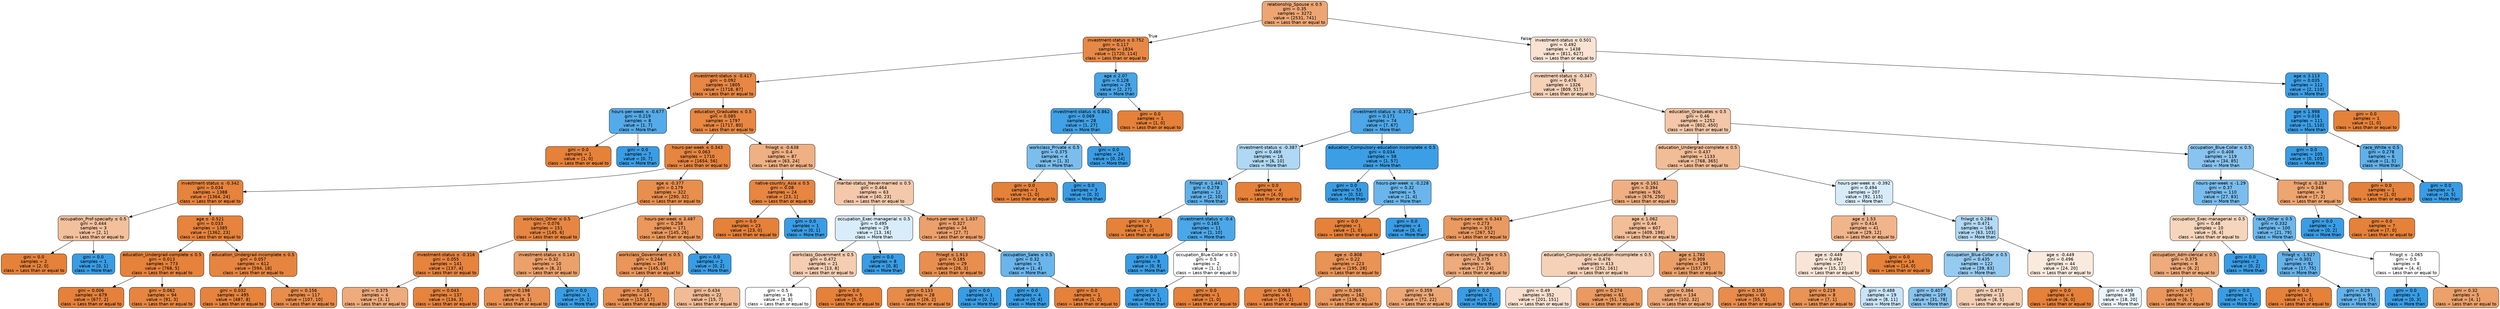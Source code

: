 digraph Tree {
node [shape=box, style="filled, rounded", color="black", fontname=helvetica] ;
edge [fontname=helvetica] ;
0 [label=<relationship_Spouse &le; 0.5<br/>gini = 0.35<br/>samples = 3272<br/>value = [2531, 741]<br/>class = Less than or equal to>, fillcolor="#e58139b4"] ;
1 [label=<investment-status &le; 0.752<br/>gini = 0.117<br/>samples = 1834<br/>value = [1720, 114]<br/>class = Less than or equal to>, fillcolor="#e58139ee"] ;
0 -> 1 [labeldistance=2.5, labelangle=45, headlabel="True"] ;
2 [label=<investment-status &le; -0.417<br/>gini = 0.092<br/>samples = 1805<br/>value = [1718, 87]<br/>class = Less than or equal to>, fillcolor="#e58139f2"] ;
1 -> 2 ;
3 [label=<hours-per-week &le; -0.677<br/>gini = 0.219<br/>samples = 8<br/>value = [1, 7]<br/>class = More than>, fillcolor="#399de5db"] ;
2 -> 3 ;
4 [label=<gini = 0.0<br/>samples = 1<br/>value = [1, 0]<br/>class = Less than or equal to>, fillcolor="#e58139ff"] ;
3 -> 4 ;
5 [label=<gini = 0.0<br/>samples = 7<br/>value = [0, 7]<br/>class = More than>, fillcolor="#399de5ff"] ;
3 -> 5 ;
6 [label=<education_Graduates &le; 0.5<br/>gini = 0.085<br/>samples = 1797<br/>value = [1717, 80]<br/>class = Less than or equal to>, fillcolor="#e58139f3"] ;
2 -> 6 ;
7 [label=<hours-per-week &le; 0.343<br/>gini = 0.063<br/>samples = 1710<br/>value = [1654, 56]<br/>class = Less than or equal to>, fillcolor="#e58139f6"] ;
6 -> 7 ;
8 [label=<investment-status &le; -0.342<br/>gini = 0.034<br/>samples = 1388<br/>value = [1364, 24]<br/>class = Less than or equal to>, fillcolor="#e58139fb"] ;
7 -> 8 ;
9 [label=<occupation_Prof-specialty &le; 0.5<br/>gini = 0.444<br/>samples = 3<br/>value = [2, 1]<br/>class = Less than or equal to>, fillcolor="#e581397f"] ;
8 -> 9 ;
10 [label=<gini = 0.0<br/>samples = 2<br/>value = [2, 0]<br/>class = Less than or equal to>, fillcolor="#e58139ff"] ;
9 -> 10 ;
11 [label=<gini = 0.0<br/>samples = 1<br/>value = [0, 1]<br/>class = More than>, fillcolor="#399de5ff"] ;
9 -> 11 ;
12 [label=<age &le; -0.521<br/>gini = 0.033<br/>samples = 1385<br/>value = [1362, 23]<br/>class = Less than or equal to>, fillcolor="#e58139fb"] ;
8 -> 12 ;
13 [label=<education_Undergrad-complete &le; 0.5<br/>gini = 0.013<br/>samples = 773<br/>value = [768, 5]<br/>class = Less than or equal to>, fillcolor="#e58139fd"] ;
12 -> 13 ;
14 [label=<gini = 0.006<br/>samples = 679<br/>value = [677, 2]<br/>class = Less than or equal to>, fillcolor="#e58139fe"] ;
13 -> 14 ;
15 [label=<gini = 0.062<br/>samples = 94<br/>value = [91, 3]<br/>class = Less than or equal to>, fillcolor="#e58139f7"] ;
13 -> 15 ;
16 [label=<education_Undergrad-incomplete &le; 0.5<br/>gini = 0.057<br/>samples = 612<br/>value = [594, 18]<br/>class = Less than or equal to>, fillcolor="#e58139f7"] ;
12 -> 16 ;
17 [label=<gini = 0.032<br/>samples = 495<br/>value = [487, 8]<br/>class = Less than or equal to>, fillcolor="#e58139fb"] ;
16 -> 17 ;
18 [label=<gini = 0.156<br/>samples = 117<br/>value = [107, 10]<br/>class = Less than or equal to>, fillcolor="#e58139e7"] ;
16 -> 18 ;
19 [label=<age &le; -0.377<br/>gini = 0.179<br/>samples = 322<br/>value = [290, 32]<br/>class = Less than or equal to>, fillcolor="#e58139e3"] ;
7 -> 19 ;
20 [label=<workclass_Other &le; 0.5<br/>gini = 0.076<br/>samples = 151<br/>value = [145, 6]<br/>class = Less than or equal to>, fillcolor="#e58139f4"] ;
19 -> 20 ;
21 [label=<investment-status &le; -0.316<br/>gini = 0.055<br/>samples = 141<br/>value = [137, 4]<br/>class = Less than or equal to>, fillcolor="#e58139f8"] ;
20 -> 21 ;
22 [label=<gini = 0.375<br/>samples = 4<br/>value = [3, 1]<br/>class = Less than or equal to>, fillcolor="#e58139aa"] ;
21 -> 22 ;
23 [label=<gini = 0.043<br/>samples = 137<br/>value = [134, 3]<br/>class = Less than or equal to>, fillcolor="#e58139f9"] ;
21 -> 23 ;
24 [label=<investment-status &le; 0.143<br/>gini = 0.32<br/>samples = 10<br/>value = [8, 2]<br/>class = Less than or equal to>, fillcolor="#e58139bf"] ;
20 -> 24 ;
25 [label=<gini = 0.198<br/>samples = 9<br/>value = [8, 1]<br/>class = Less than or equal to>, fillcolor="#e58139df"] ;
24 -> 25 ;
26 [label=<gini = 0.0<br/>samples = 1<br/>value = [0, 1]<br/>class = More than>, fillcolor="#399de5ff"] ;
24 -> 26 ;
27 [label=<hours-per-week &le; 3.487<br/>gini = 0.258<br/>samples = 171<br/>value = [145, 26]<br/>class = Less than or equal to>, fillcolor="#e58139d1"] ;
19 -> 27 ;
28 [label=<workclass_Government &le; 0.5<br/>gini = 0.244<br/>samples = 169<br/>value = [145, 24]<br/>class = Less than or equal to>, fillcolor="#e58139d5"] ;
27 -> 28 ;
29 [label=<gini = 0.205<br/>samples = 147<br/>value = [130, 17]<br/>class = Less than or equal to>, fillcolor="#e58139de"] ;
28 -> 29 ;
30 [label=<gini = 0.434<br/>samples = 22<br/>value = [15, 7]<br/>class = Less than or equal to>, fillcolor="#e5813988"] ;
28 -> 30 ;
31 [label=<gini = 0.0<br/>samples = 2<br/>value = [0, 2]<br/>class = More than>, fillcolor="#399de5ff"] ;
27 -> 31 ;
32 [label=<fnlwgt &le; -0.638<br/>gini = 0.4<br/>samples = 87<br/>value = [63, 24]<br/>class = Less than or equal to>, fillcolor="#e581399e"] ;
6 -> 32 ;
33 [label=<native-country_Asia &le; 0.5<br/>gini = 0.08<br/>samples = 24<br/>value = [23, 1]<br/>class = Less than or equal to>, fillcolor="#e58139f4"] ;
32 -> 33 ;
34 [label=<gini = 0.0<br/>samples = 23<br/>value = [23, 0]<br/>class = Less than or equal to>, fillcolor="#e58139ff"] ;
33 -> 34 ;
35 [label=<gini = 0.0<br/>samples = 1<br/>value = [0, 1]<br/>class = More than>, fillcolor="#399de5ff"] ;
33 -> 35 ;
36 [label=<marital-status_Never-married &le; 0.5<br/>gini = 0.464<br/>samples = 63<br/>value = [40, 23]<br/>class = Less than or equal to>, fillcolor="#e581396c"] ;
32 -> 36 ;
37 [label=<occupation_Exec-managerial &le; 0.5<br/>gini = 0.495<br/>samples = 29<br/>value = [13, 16]<br/>class = More than>, fillcolor="#399de530"] ;
36 -> 37 ;
38 [label=<workclass_Government &le; 0.5<br/>gini = 0.472<br/>samples = 21<br/>value = [13, 8]<br/>class = Less than or equal to>, fillcolor="#e5813962"] ;
37 -> 38 ;
39 [label=<gini = 0.5<br/>samples = 16<br/>value = [8, 8]<br/>class = Less than or equal to>, fillcolor="#e5813900"] ;
38 -> 39 ;
40 [label=<gini = 0.0<br/>samples = 5<br/>value = [5, 0]<br/>class = Less than or equal to>, fillcolor="#e58139ff"] ;
38 -> 40 ;
41 [label=<gini = 0.0<br/>samples = 8<br/>value = [0, 8]<br/>class = More than>, fillcolor="#399de5ff"] ;
37 -> 41 ;
42 [label=<hours-per-week &le; 1.037<br/>gini = 0.327<br/>samples = 34<br/>value = [27, 7]<br/>class = Less than or equal to>, fillcolor="#e58139bd"] ;
36 -> 42 ;
43 [label=<fnlwgt &le; 1.913<br/>gini = 0.185<br/>samples = 29<br/>value = [26, 3]<br/>class = Less than or equal to>, fillcolor="#e58139e2"] ;
42 -> 43 ;
44 [label=<gini = 0.133<br/>samples = 28<br/>value = [26, 2]<br/>class = Less than or equal to>, fillcolor="#e58139eb"] ;
43 -> 44 ;
45 [label=<gini = 0.0<br/>samples = 1<br/>value = [0, 1]<br/>class = More than>, fillcolor="#399de5ff"] ;
43 -> 45 ;
46 [label=<occupation_Sales &le; 0.5<br/>gini = 0.32<br/>samples = 5<br/>value = [1, 4]<br/>class = More than>, fillcolor="#399de5bf"] ;
42 -> 46 ;
47 [label=<gini = 0.0<br/>samples = 4<br/>value = [0, 4]<br/>class = More than>, fillcolor="#399de5ff"] ;
46 -> 47 ;
48 [label=<gini = 0.0<br/>samples = 1<br/>value = [1, 0]<br/>class = Less than or equal to>, fillcolor="#e58139ff"] ;
46 -> 48 ;
49 [label=<age &le; 2.07<br/>gini = 0.128<br/>samples = 29<br/>value = [2, 27]<br/>class = More than>, fillcolor="#399de5ec"] ;
1 -> 49 ;
50 [label=<investment-status &le; 0.862<br/>gini = 0.069<br/>samples = 28<br/>value = [1, 27]<br/>class = More than>, fillcolor="#399de5f6"] ;
49 -> 50 ;
51 [label=<workclass_Private &le; 0.5<br/>gini = 0.375<br/>samples = 4<br/>value = [1, 3]<br/>class = More than>, fillcolor="#399de5aa"] ;
50 -> 51 ;
52 [label=<gini = 0.0<br/>samples = 1<br/>value = [1, 0]<br/>class = Less than or equal to>, fillcolor="#e58139ff"] ;
51 -> 52 ;
53 [label=<gini = 0.0<br/>samples = 3<br/>value = [0, 3]<br/>class = More than>, fillcolor="#399de5ff"] ;
51 -> 53 ;
54 [label=<gini = 0.0<br/>samples = 24<br/>value = [0, 24]<br/>class = More than>, fillcolor="#399de5ff"] ;
50 -> 54 ;
55 [label=<gini = 0.0<br/>samples = 1<br/>value = [1, 0]<br/>class = Less than or equal to>, fillcolor="#e58139ff"] ;
49 -> 55 ;
56 [label=<investment-status &le; 0.501<br/>gini = 0.492<br/>samples = 1438<br/>value = [811, 627]<br/>class = Less than or equal to>, fillcolor="#e581393a"] ;
0 -> 56 [labeldistance=2.5, labelangle=-45, headlabel="False"] ;
57 [label=<investment-status &le; -0.347<br/>gini = 0.476<br/>samples = 1326<br/>value = [809, 517]<br/>class = Less than or equal to>, fillcolor="#e581395c"] ;
56 -> 57 ;
58 [label=<investment-status &le; -0.372<br/>gini = 0.171<br/>samples = 74<br/>value = [7, 67]<br/>class = More than>, fillcolor="#399de5e4"] ;
57 -> 58 ;
59 [label=<investment-status &le; -0.387<br/>gini = 0.469<br/>samples = 16<br/>value = [6, 10]<br/>class = More than>, fillcolor="#399de566"] ;
58 -> 59 ;
60 [label=<fnlwgt &le; -1.441<br/>gini = 0.278<br/>samples = 12<br/>value = [2, 10]<br/>class = More than>, fillcolor="#399de5cc"] ;
59 -> 60 ;
61 [label=<gini = 0.0<br/>samples = 1<br/>value = [1, 0]<br/>class = Less than or equal to>, fillcolor="#e58139ff"] ;
60 -> 61 ;
62 [label=<investment-status &le; -0.4<br/>gini = 0.165<br/>samples = 11<br/>value = [1, 10]<br/>class = More than>, fillcolor="#399de5e6"] ;
60 -> 62 ;
63 [label=<gini = 0.0<br/>samples = 9<br/>value = [0, 9]<br/>class = More than>, fillcolor="#399de5ff"] ;
62 -> 63 ;
64 [label=<occupation_Blue-Collar &le; 0.5<br/>gini = 0.5<br/>samples = 2<br/>value = [1, 1]<br/>class = Less than or equal to>, fillcolor="#e5813900"] ;
62 -> 64 ;
65 [label=<gini = 0.0<br/>samples = 1<br/>value = [0, 1]<br/>class = More than>, fillcolor="#399de5ff"] ;
64 -> 65 ;
66 [label=<gini = 0.0<br/>samples = 1<br/>value = [1, 0]<br/>class = Less than or equal to>, fillcolor="#e58139ff"] ;
64 -> 66 ;
67 [label=<gini = 0.0<br/>samples = 4<br/>value = [4, 0]<br/>class = Less than or equal to>, fillcolor="#e58139ff"] ;
59 -> 67 ;
68 [label=<education_Compulsory-education-incomplete &le; 0.5<br/>gini = 0.034<br/>samples = 58<br/>value = [1, 57]<br/>class = More than>, fillcolor="#399de5fb"] ;
58 -> 68 ;
69 [label=<gini = 0.0<br/>samples = 53<br/>value = [0, 53]<br/>class = More than>, fillcolor="#399de5ff"] ;
68 -> 69 ;
70 [label=<hours-per-week &le; -0.228<br/>gini = 0.32<br/>samples = 5<br/>value = [1, 4]<br/>class = More than>, fillcolor="#399de5bf"] ;
68 -> 70 ;
71 [label=<gini = 0.0<br/>samples = 1<br/>value = [1, 0]<br/>class = Less than or equal to>, fillcolor="#e58139ff"] ;
70 -> 71 ;
72 [label=<gini = 0.0<br/>samples = 4<br/>value = [0, 4]<br/>class = More than>, fillcolor="#399de5ff"] ;
70 -> 72 ;
73 [label=<education_Graduates &le; 0.5<br/>gini = 0.46<br/>samples = 1252<br/>value = [802, 450]<br/>class = Less than or equal to>, fillcolor="#e5813970"] ;
57 -> 73 ;
74 [label=<education_Undergrad-complete &le; 0.5<br/>gini = 0.437<br/>samples = 1133<br/>value = [768, 365]<br/>class = Less than or equal to>, fillcolor="#e5813986"] ;
73 -> 74 ;
75 [label=<age &le; -0.161<br/>gini = 0.394<br/>samples = 926<br/>value = [676, 250]<br/>class = Less than or equal to>, fillcolor="#e58139a1"] ;
74 -> 75 ;
76 [label=<hours-per-week &le; 0.343<br/>gini = 0.273<br/>samples = 319<br/>value = [267, 52]<br/>class = Less than or equal to>, fillcolor="#e58139cd"] ;
75 -> 76 ;
77 [label=<age &le; -0.808<br/>gini = 0.22<br/>samples = 223<br/>value = [195, 28]<br/>class = Less than or equal to>, fillcolor="#e58139da"] ;
76 -> 77 ;
78 [label=<gini = 0.063<br/>samples = 61<br/>value = [59, 2]<br/>class = Less than or equal to>, fillcolor="#e58139f6"] ;
77 -> 78 ;
79 [label=<gini = 0.269<br/>samples = 162<br/>value = [136, 26]<br/>class = Less than or equal to>, fillcolor="#e58139ce"] ;
77 -> 79 ;
80 [label=<native-country_Europe &le; 0.5<br/>gini = 0.375<br/>samples = 96<br/>value = [72, 24]<br/>class = Less than or equal to>, fillcolor="#e58139aa"] ;
76 -> 80 ;
81 [label=<gini = 0.359<br/>samples = 94<br/>value = [72, 22]<br/>class = Less than or equal to>, fillcolor="#e58139b1"] ;
80 -> 81 ;
82 [label=<gini = 0.0<br/>samples = 2<br/>value = [0, 2]<br/>class = More than>, fillcolor="#399de5ff"] ;
80 -> 82 ;
83 [label=<age &le; 1.062<br/>gini = 0.44<br/>samples = 607<br/>value = [409, 198]<br/>class = Less than or equal to>, fillcolor="#e5813984"] ;
75 -> 83 ;
84 [label=<education_Compulsory-education-incomplete &le; 0.5<br/>gini = 0.476<br/>samples = 413<br/>value = [252, 161]<br/>class = Less than or equal to>, fillcolor="#e581395c"] ;
83 -> 84 ;
85 [label=<gini = 0.49<br/>samples = 352<br/>value = [201, 151]<br/>class = Less than or equal to>, fillcolor="#e581393f"] ;
84 -> 85 ;
86 [label=<gini = 0.274<br/>samples = 61<br/>value = [51, 10]<br/>class = Less than or equal to>, fillcolor="#e58139cd"] ;
84 -> 86 ;
87 [label=<age &le; 1.782<br/>gini = 0.309<br/>samples = 194<br/>value = [157, 37]<br/>class = Less than or equal to>, fillcolor="#e58139c3"] ;
83 -> 87 ;
88 [label=<gini = 0.364<br/>samples = 134<br/>value = [102, 32]<br/>class = Less than or equal to>, fillcolor="#e58139af"] ;
87 -> 88 ;
89 [label=<gini = 0.153<br/>samples = 60<br/>value = [55, 5]<br/>class = Less than or equal to>, fillcolor="#e58139e8"] ;
87 -> 89 ;
90 [label=<hours-per-week &le; -0.392<br/>gini = 0.494<br/>samples = 207<br/>value = [92, 115]<br/>class = More than>, fillcolor="#399de533"] ;
74 -> 90 ;
91 [label=<age &le; 1.53<br/>gini = 0.414<br/>samples = 41<br/>value = [29, 12]<br/>class = Less than or equal to>, fillcolor="#e5813995"] ;
90 -> 91 ;
92 [label=<age &le; -0.449<br/>gini = 0.494<br/>samples = 27<br/>value = [15, 12]<br/>class = Less than or equal to>, fillcolor="#e5813933"] ;
91 -> 92 ;
93 [label=<gini = 0.219<br/>samples = 8<br/>value = [7, 1]<br/>class = Less than or equal to>, fillcolor="#e58139db"] ;
92 -> 93 ;
94 [label=<gini = 0.488<br/>samples = 19<br/>value = [8, 11]<br/>class = More than>, fillcolor="#399de546"] ;
92 -> 94 ;
95 [label=<gini = 0.0<br/>samples = 14<br/>value = [14, 0]<br/>class = Less than or equal to>, fillcolor="#e58139ff"] ;
91 -> 95 ;
96 [label=<fnlwgt &le; 0.284<br/>gini = 0.471<br/>samples = 166<br/>value = [63, 103]<br/>class = More than>, fillcolor="#399de563"] ;
90 -> 96 ;
97 [label=<occupation_Blue-Collar &le; 0.5<br/>gini = 0.435<br/>samples = 122<br/>value = [39, 83]<br/>class = More than>, fillcolor="#399de587"] ;
96 -> 97 ;
98 [label=<gini = 0.407<br/>samples = 109<br/>value = [31, 78]<br/>class = More than>, fillcolor="#399de59a"] ;
97 -> 98 ;
99 [label=<gini = 0.473<br/>samples = 13<br/>value = [8, 5]<br/>class = Less than or equal to>, fillcolor="#e5813960"] ;
97 -> 99 ;
100 [label=<age &le; -0.449<br/>gini = 0.496<br/>samples = 44<br/>value = [24, 20]<br/>class = Less than or equal to>, fillcolor="#e581392a"] ;
96 -> 100 ;
101 [label=<gini = 0.0<br/>samples = 6<br/>value = [6, 0]<br/>class = Less than or equal to>, fillcolor="#e58139ff"] ;
100 -> 101 ;
102 [label=<gini = 0.499<br/>samples = 38<br/>value = [18, 20]<br/>class = More than>, fillcolor="#399de519"] ;
100 -> 102 ;
103 [label=<occupation_Blue-Collar &le; 0.5<br/>gini = 0.408<br/>samples = 119<br/>value = [34, 85]<br/>class = More than>, fillcolor="#399de599"] ;
73 -> 103 ;
104 [label=<hours-per-week &le; -1.29<br/>gini = 0.37<br/>samples = 110<br/>value = [27, 83]<br/>class = More than>, fillcolor="#399de5ac"] ;
103 -> 104 ;
105 [label=<occupation_Exec-managerial &le; 0.5<br/>gini = 0.48<br/>samples = 10<br/>value = [6, 4]<br/>class = Less than or equal to>, fillcolor="#e5813955"] ;
104 -> 105 ;
106 [label=<occupation_Adm-clerical &le; 0.5<br/>gini = 0.375<br/>samples = 8<br/>value = [6, 2]<br/>class = Less than or equal to>, fillcolor="#e58139aa"] ;
105 -> 106 ;
107 [label=<gini = 0.245<br/>samples = 7<br/>value = [6, 1]<br/>class = Less than or equal to>, fillcolor="#e58139d4"] ;
106 -> 107 ;
108 [label=<gini = 0.0<br/>samples = 1<br/>value = [0, 1]<br/>class = More than>, fillcolor="#399de5ff"] ;
106 -> 108 ;
109 [label=<gini = 0.0<br/>samples = 2<br/>value = [0, 2]<br/>class = More than>, fillcolor="#399de5ff"] ;
105 -> 109 ;
110 [label=<race_Other &le; 0.5<br/>gini = 0.332<br/>samples = 100<br/>value = [21, 79]<br/>class = More than>, fillcolor="#399de5bb"] ;
104 -> 110 ;
111 [label=<fnlwgt &le; -1.527<br/>gini = 0.301<br/>samples = 92<br/>value = [17, 75]<br/>class = More than>, fillcolor="#399de5c5"] ;
110 -> 111 ;
112 [label=<gini = 0.0<br/>samples = 1<br/>value = [1, 0]<br/>class = Less than or equal to>, fillcolor="#e58139ff"] ;
111 -> 112 ;
113 [label=<gini = 0.29<br/>samples = 91<br/>value = [16, 75]<br/>class = More than>, fillcolor="#399de5c9"] ;
111 -> 113 ;
114 [label=<fnlwgt &le; -1.065<br/>gini = 0.5<br/>samples = 8<br/>value = [4, 4]<br/>class = Less than or equal to>, fillcolor="#e5813900"] ;
110 -> 114 ;
115 [label=<gini = 0.0<br/>samples = 3<br/>value = [0, 3]<br/>class = More than>, fillcolor="#399de5ff"] ;
114 -> 115 ;
116 [label=<gini = 0.32<br/>samples = 5<br/>value = [4, 1]<br/>class = Less than or equal to>, fillcolor="#e58139bf"] ;
114 -> 116 ;
117 [label=<fnlwgt &le; -0.234<br/>gini = 0.346<br/>samples = 9<br/>value = [7, 2]<br/>class = Less than or equal to>, fillcolor="#e58139b6"] ;
103 -> 117 ;
118 [label=<gini = 0.0<br/>samples = 2<br/>value = [0, 2]<br/>class = More than>, fillcolor="#399de5ff"] ;
117 -> 118 ;
119 [label=<gini = 0.0<br/>samples = 7<br/>value = [7, 0]<br/>class = Less than or equal to>, fillcolor="#e58139ff"] ;
117 -> 119 ;
120 [label=<age &le; 3.113<br/>gini = 0.035<br/>samples = 112<br/>value = [2, 110]<br/>class = More than>, fillcolor="#399de5fa"] ;
56 -> 120 ;
121 [label=<age &le; 1.998<br/>gini = 0.018<br/>samples = 111<br/>value = [1, 110]<br/>class = More than>, fillcolor="#399de5fd"] ;
120 -> 121 ;
122 [label=<gini = 0.0<br/>samples = 105<br/>value = [0, 105]<br/>class = More than>, fillcolor="#399de5ff"] ;
121 -> 122 ;
123 [label=<race_White &le; 0.5<br/>gini = 0.278<br/>samples = 6<br/>value = [1, 5]<br/>class = More than>, fillcolor="#399de5cc"] ;
121 -> 123 ;
124 [label=<gini = 0.0<br/>samples = 1<br/>value = [1, 0]<br/>class = Less than or equal to>, fillcolor="#e58139ff"] ;
123 -> 124 ;
125 [label=<gini = 0.0<br/>samples = 5<br/>value = [0, 5]<br/>class = More than>, fillcolor="#399de5ff"] ;
123 -> 125 ;
126 [label=<gini = 0.0<br/>samples = 1<br/>value = [1, 0]<br/>class = Less than or equal to>, fillcolor="#e58139ff"] ;
120 -> 126 ;
}